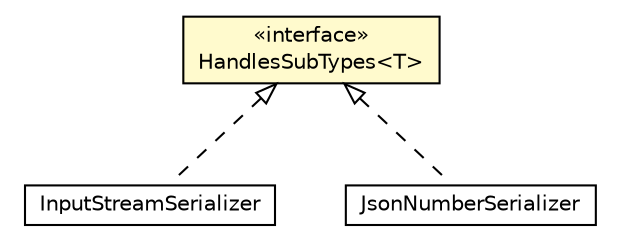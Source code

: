 #!/usr/local/bin/dot
#
# Class diagram 
# Generated by UMLGraph version R5_6-24-gf6e263 (http://www.umlgraph.org/)
#

digraph G {
	edge [fontname="Helvetica",fontsize=10,labelfontname="Helvetica",labelfontsize=10];
	node [fontname="Helvetica",fontsize=10,shape=plaintext];
	nodesep=0.25;
	ranksep=0.5;
	// io.reinert.requestor.core.serialization.HandlesSubTypes<T>
	c32353 [label=<<table title="io.reinert.requestor.core.serialization.HandlesSubTypes" border="0" cellborder="1" cellspacing="0" cellpadding="2" port="p" bgcolor="lemonChiffon" href="./HandlesSubTypes.html">
		<tr><td><table border="0" cellspacing="0" cellpadding="1">
<tr><td align="center" balign="center"> &#171;interface&#187; </td></tr>
<tr><td align="center" balign="center"> HandlesSubTypes&lt;T&gt; </td></tr>
		</table></td></tr>
		</table>>, URL="./HandlesSubTypes.html", fontname="Helvetica", fontcolor="black", fontsize=10.0];
	// io.reinert.requestor.java.serialization.InputStreamSerializer
	c32411 [label=<<table title="io.reinert.requestor.java.serialization.InputStreamSerializer" border="0" cellborder="1" cellspacing="0" cellpadding="2" port="p" href="../../java/serialization/InputStreamSerializer.html">
		<tr><td><table border="0" cellspacing="0" cellpadding="1">
<tr><td align="center" balign="center"> InputStreamSerializer </td></tr>
		</table></td></tr>
		</table>>, URL="../../java/serialization/InputStreamSerializer.html", fontname="Helvetica", fontcolor="black", fontsize=10.0];
	// io.reinert.requestor.gwt.serialization.JsonNumberSerializer
	c32432 [label=<<table title="io.reinert.requestor.gwt.serialization.JsonNumberSerializer" border="0" cellborder="1" cellspacing="0" cellpadding="2" port="p" href="../../gwt/serialization/JsonNumberSerializer.html">
		<tr><td><table border="0" cellspacing="0" cellpadding="1">
<tr><td align="center" balign="center"> JsonNumberSerializer </td></tr>
		</table></td></tr>
		</table>>, URL="../../gwt/serialization/JsonNumberSerializer.html", fontname="Helvetica", fontcolor="black", fontsize=10.0];
	//io.reinert.requestor.java.serialization.InputStreamSerializer implements io.reinert.requestor.core.serialization.HandlesSubTypes<T>
	c32353:p -> c32411:p [dir=back,arrowtail=empty,style=dashed];
	//io.reinert.requestor.gwt.serialization.JsonNumberSerializer implements io.reinert.requestor.core.serialization.HandlesSubTypes<T>
	c32353:p -> c32432:p [dir=back,arrowtail=empty,style=dashed];
}

